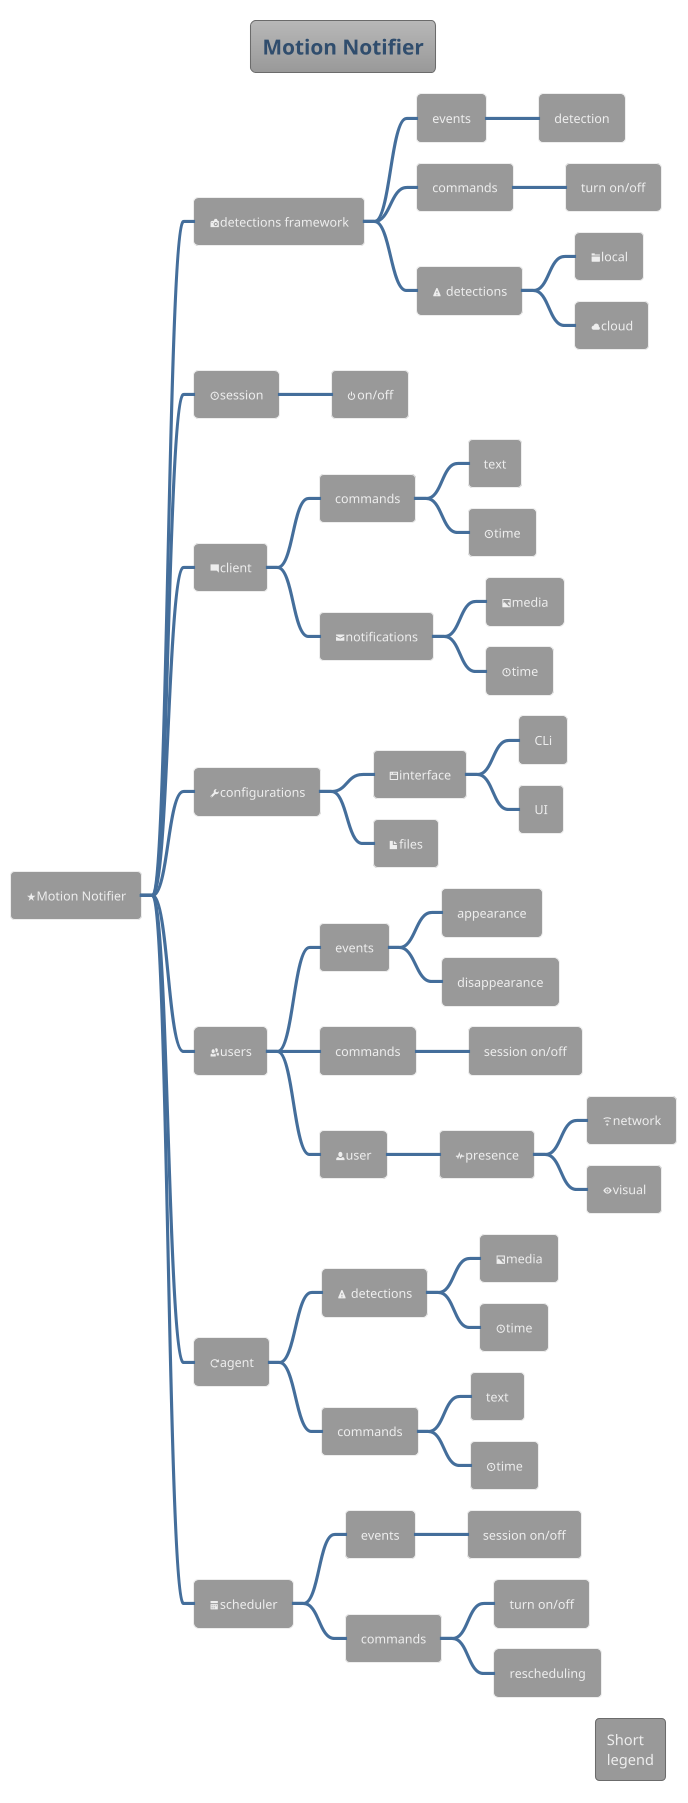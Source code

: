 @startmindmap
'https://plantuml.com/mindmap-diagram

!theme spacelab

title Motion Notifier

* <&star>Motion Notifier
** <&camera-slr>detections framework
*** events
**** detection
*** commands
**** turn on/off
*** <&warning> detections
**** <&folder>local
**** <&cloud>cloud
** <&clock>session
*** <&power-standby>on/off
** <&comment-square>client
*** commands
**** text
**** <&clock>time
*** <&envelope-closed>notifications
**** <&image>media
**** <&clock>time
** <&wrench>configurations
*** <&browser>interface
**** CLi
**** UI
*** <&file>files
** <&people>users
*** events
**** appearance
**** disappearance
*** commands
**** session on/off
*** <&person>user
**** <&pulse>presence
***** <&wifi>network
***** <&eye>visual
** <&reload>agent
*** <&warning> detections
**** <&image>media
**** <&clock>time
*** commands
**** text
**** <&clock>time
** <&calendar>scheduler
*** events
**** session on/off
*** commands
**** turn on/off
**** rescheduling
legend right
  Short
  legend
endlegend
@endmindmap
